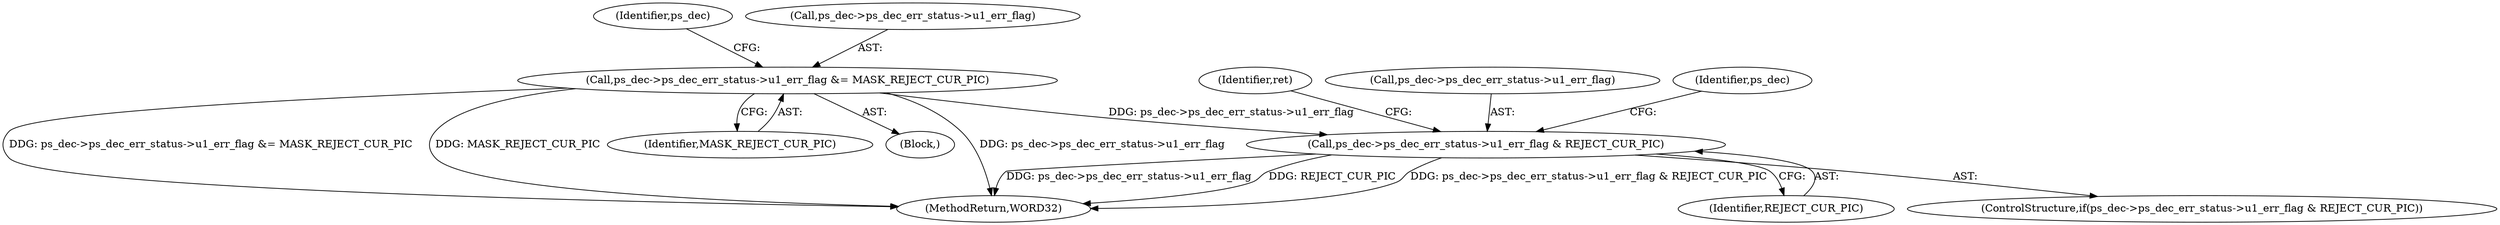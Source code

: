 digraph "0_Android_494561291a503840f385fbcd11d9bc5f4dc502b8_2@pointer" {
"1001096" [label="(Call,ps_dec->ps_dec_err_status->u1_err_flag & REJECT_CUR_PIC)"];
"1000734" [label="(Call,ps_dec->ps_dec_err_status->u1_err_flag &= MASK_REJECT_CUR_PIC)"];
"1000744" [label="(Identifier,ps_dec)"];
"1001110" [label="(Identifier,ret)"];
"1001097" [label="(Call,ps_dec->ps_dec_err_status->u1_err_flag)"];
"1000164" [label="(Block,)"];
"1001102" [label="(Identifier,REJECT_CUR_PIC)"];
"1001105" [label="(Identifier,ps_dec)"];
"1000734" [label="(Call,ps_dec->ps_dec_err_status->u1_err_flag &= MASK_REJECT_CUR_PIC)"];
"1001095" [label="(ControlStructure,if(ps_dec->ps_dec_err_status->u1_err_flag & REJECT_CUR_PIC))"];
"1002544" [label="(MethodReturn,WORD32)"];
"1000740" [label="(Identifier,MASK_REJECT_CUR_PIC)"];
"1000735" [label="(Call,ps_dec->ps_dec_err_status->u1_err_flag)"];
"1001096" [label="(Call,ps_dec->ps_dec_err_status->u1_err_flag & REJECT_CUR_PIC)"];
"1001096" -> "1001095"  [label="AST: "];
"1001096" -> "1001102"  [label="CFG: "];
"1001097" -> "1001096"  [label="AST: "];
"1001102" -> "1001096"  [label="AST: "];
"1001105" -> "1001096"  [label="CFG: "];
"1001110" -> "1001096"  [label="CFG: "];
"1001096" -> "1002544"  [label="DDG: ps_dec->ps_dec_err_status->u1_err_flag"];
"1001096" -> "1002544"  [label="DDG: REJECT_CUR_PIC"];
"1001096" -> "1002544"  [label="DDG: ps_dec->ps_dec_err_status->u1_err_flag & REJECT_CUR_PIC"];
"1000734" -> "1001096"  [label="DDG: ps_dec->ps_dec_err_status->u1_err_flag"];
"1000734" -> "1000164"  [label="AST: "];
"1000734" -> "1000740"  [label="CFG: "];
"1000735" -> "1000734"  [label="AST: "];
"1000740" -> "1000734"  [label="AST: "];
"1000744" -> "1000734"  [label="CFG: "];
"1000734" -> "1002544"  [label="DDG: ps_dec->ps_dec_err_status->u1_err_flag"];
"1000734" -> "1002544"  [label="DDG: ps_dec->ps_dec_err_status->u1_err_flag &= MASK_REJECT_CUR_PIC"];
"1000734" -> "1002544"  [label="DDG: MASK_REJECT_CUR_PIC"];
}
